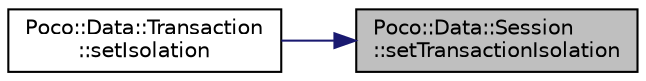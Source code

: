 digraph "Poco::Data::Session::setTransactionIsolation"
{
 // LATEX_PDF_SIZE
  edge [fontname="Helvetica",fontsize="10",labelfontname="Helvetica",labelfontsize="10"];
  node [fontname="Helvetica",fontsize="10",shape=record];
  rankdir="RL";
  Node1 [label="Poco::Data::Session\l::setTransactionIsolation",height=0.2,width=0.4,color="black", fillcolor="grey75", style="filled", fontcolor="black",tooltip="Returns true iff a transaction is in progress, false otherwise."];
  Node1 -> Node2 [dir="back",color="midnightblue",fontsize="10",style="solid"];
  Node2 [label="Poco::Data::Transaction\l::setIsolation",height=0.2,width=0.4,color="black", fillcolor="white", style="filled",URL="$classPoco_1_1Data_1_1Transaction.html#a2dc4f06470939f80421c2c05d6ddf2f0",tooltip=" "];
}
